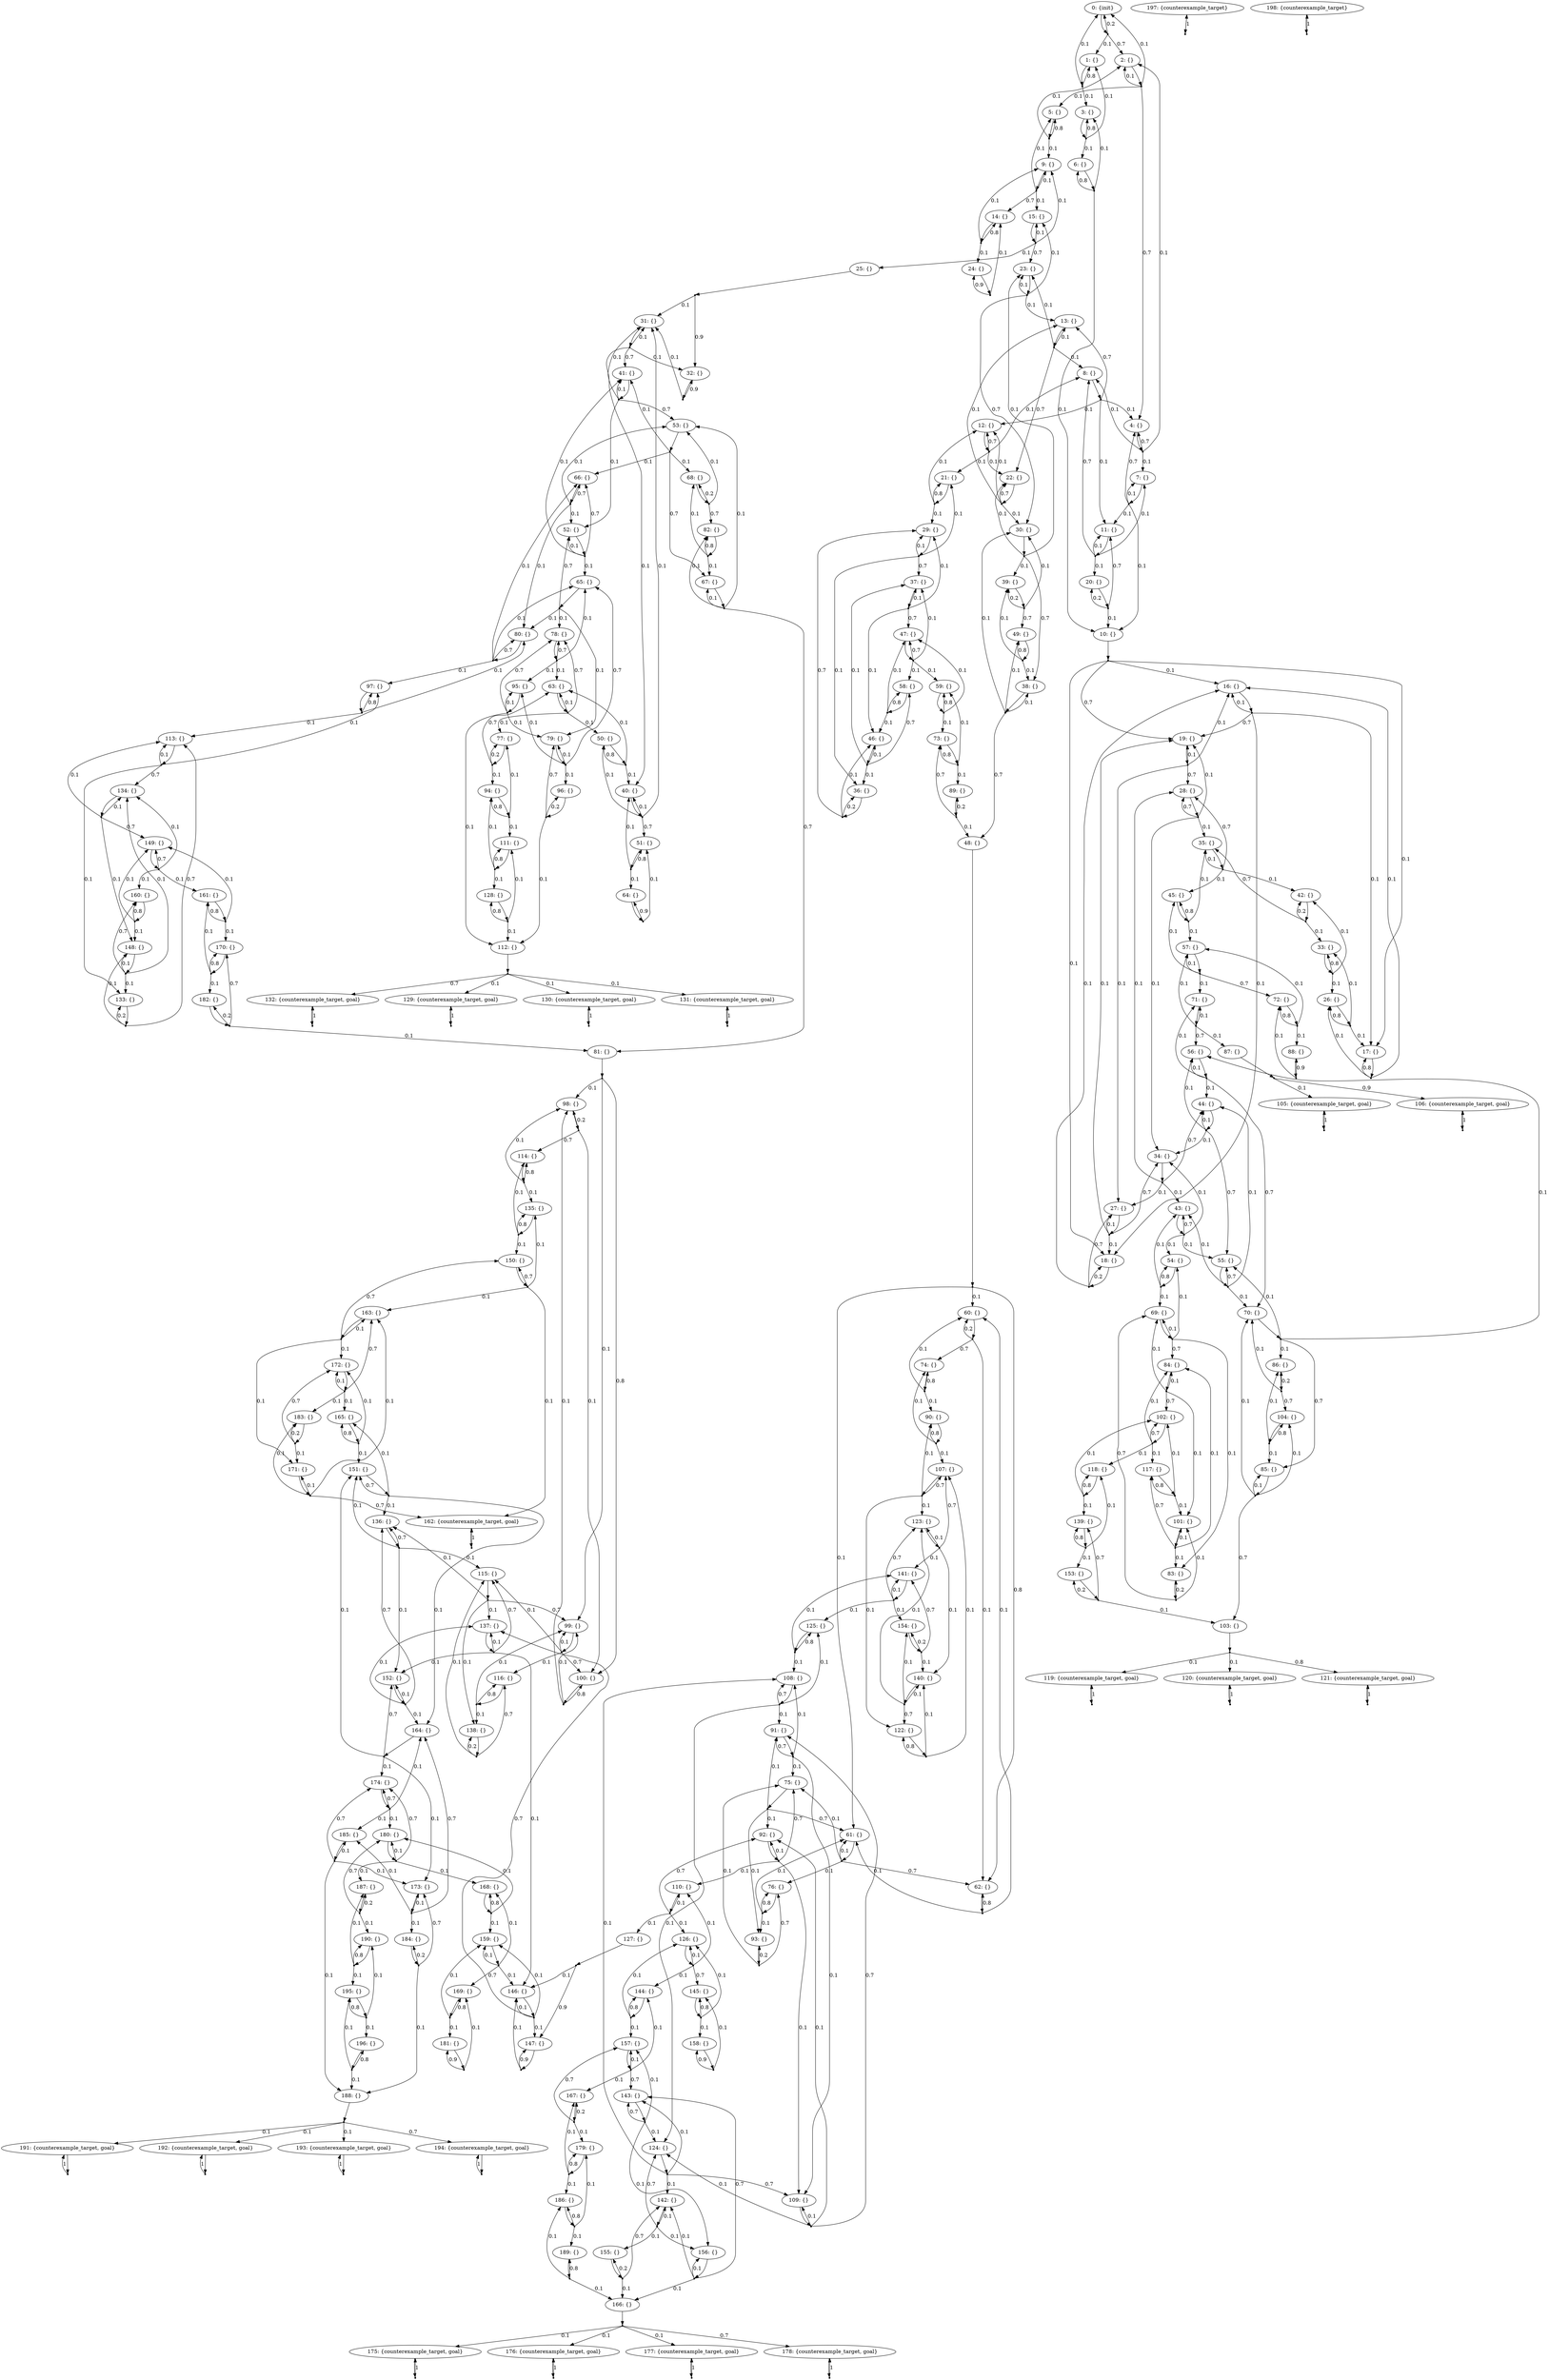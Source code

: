digraph model {
	0 [ label = "0: {init}" ];
	1 [ label = "1: {}" ];
	2 [ label = "2: {}" ];
	3 [ label = "3: {}" ];
	4 [ label = "4: {}" ];
	5 [ label = "5: {}" ];
	6 [ label = "6: {}" ];
	7 [ label = "7: {}" ];
	8 [ label = "8: {}" ];
	9 [ label = "9: {}" ];
	10 [ label = "10: {}" ];
	11 [ label = "11: {}" ];
	12 [ label = "12: {}" ];
	13 [ label = "13: {}" ];
	14 [ label = "14: {}" ];
	15 [ label = "15: {}" ];
	16 [ label = "16: {}" ];
	17 [ label = "17: {}" ];
	18 [ label = "18: {}" ];
	19 [ label = "19: {}" ];
	20 [ label = "20: {}" ];
	21 [ label = "21: {}" ];
	22 [ label = "22: {}" ];
	23 [ label = "23: {}" ];
	24 [ label = "24: {}" ];
	25 [ label = "25: {}" ];
	26 [ label = "26: {}" ];
	27 [ label = "27: {}" ];
	28 [ label = "28: {}" ];
	29 [ label = "29: {}" ];
	30 [ label = "30: {}" ];
	31 [ label = "31: {}" ];
	32 [ label = "32: {}" ];
	33 [ label = "33: {}" ];
	34 [ label = "34: {}" ];
	35 [ label = "35: {}" ];
	36 [ label = "36: {}" ];
	37 [ label = "37: {}" ];
	38 [ label = "38: {}" ];
	39 [ label = "39: {}" ];
	40 [ label = "40: {}" ];
	41 [ label = "41: {}" ];
	42 [ label = "42: {}" ];
	43 [ label = "43: {}" ];
	44 [ label = "44: {}" ];
	45 [ label = "45: {}" ];
	46 [ label = "46: {}" ];
	47 [ label = "47: {}" ];
	48 [ label = "48: {}" ];
	49 [ label = "49: {}" ];
	50 [ label = "50: {}" ];
	51 [ label = "51: {}" ];
	52 [ label = "52: {}" ];
	53 [ label = "53: {}" ];
	54 [ label = "54: {}" ];
	55 [ label = "55: {}" ];
	56 [ label = "56: {}" ];
	57 [ label = "57: {}" ];
	58 [ label = "58: {}" ];
	59 [ label = "59: {}" ];
	60 [ label = "60: {}" ];
	61 [ label = "61: {}" ];
	62 [ label = "62: {}" ];
	63 [ label = "63: {}" ];
	64 [ label = "64: {}" ];
	65 [ label = "65: {}" ];
	66 [ label = "66: {}" ];
	67 [ label = "67: {}" ];
	68 [ label = "68: {}" ];
	69 [ label = "69: {}" ];
	70 [ label = "70: {}" ];
	71 [ label = "71: {}" ];
	72 [ label = "72: {}" ];
	73 [ label = "73: {}" ];
	74 [ label = "74: {}" ];
	75 [ label = "75: {}" ];
	76 [ label = "76: {}" ];
	77 [ label = "77: {}" ];
	78 [ label = "78: {}" ];
	79 [ label = "79: {}" ];
	80 [ label = "80: {}" ];
	81 [ label = "81: {}" ];
	82 [ label = "82: {}" ];
	83 [ label = "83: {}" ];
	84 [ label = "84: {}" ];
	85 [ label = "85: {}" ];
	86 [ label = "86: {}" ];
	87 [ label = "87: {}" ];
	88 [ label = "88: {}" ];
	89 [ label = "89: {}" ];
	90 [ label = "90: {}" ];
	91 [ label = "91: {}" ];
	92 [ label = "92: {}" ];
	93 [ label = "93: {}" ];
	94 [ label = "94: {}" ];
	95 [ label = "95: {}" ];
	96 [ label = "96: {}" ];
	97 [ label = "97: {}" ];
	98 [ label = "98: {}" ];
	99 [ label = "99: {}" ];
	100 [ label = "100: {}" ];
	101 [ label = "101: {}" ];
	102 [ label = "102: {}" ];
	103 [ label = "103: {}" ];
	104 [ label = "104: {}" ];
	105 [ label = "105: {counterexample_target, goal}" ];
	106 [ label = "106: {counterexample_target, goal}" ];
	107 [ label = "107: {}" ];
	108 [ label = "108: {}" ];
	109 [ label = "109: {}" ];
	110 [ label = "110: {}" ];
	111 [ label = "111: {}" ];
	112 [ label = "112: {}" ];
	113 [ label = "113: {}" ];
	114 [ label = "114: {}" ];
	115 [ label = "115: {}" ];
	116 [ label = "116: {}" ];
	117 [ label = "117: {}" ];
	118 [ label = "118: {}" ];
	119 [ label = "119: {counterexample_target, goal}" ];
	120 [ label = "120: {counterexample_target, goal}" ];
	121 [ label = "121: {counterexample_target, goal}" ];
	122 [ label = "122: {}" ];
	123 [ label = "123: {}" ];
	124 [ label = "124: {}" ];
	125 [ label = "125: {}" ];
	126 [ label = "126: {}" ];
	127 [ label = "127: {}" ];
	128 [ label = "128: {}" ];
	129 [ label = "129: {counterexample_target, goal}" ];
	130 [ label = "130: {counterexample_target, goal}" ];
	131 [ label = "131: {counterexample_target, goal}" ];
	132 [ label = "132: {counterexample_target, goal}" ];
	133 [ label = "133: {}" ];
	134 [ label = "134: {}" ];
	135 [ label = "135: {}" ];
	136 [ label = "136: {}" ];
	137 [ label = "137: {}" ];
	138 [ label = "138: {}" ];
	139 [ label = "139: {}" ];
	140 [ label = "140: {}" ];
	141 [ label = "141: {}" ];
	142 [ label = "142: {}" ];
	143 [ label = "143: {}" ];
	144 [ label = "144: {}" ];
	145 [ label = "145: {}" ];
	146 [ label = "146: {}" ];
	147 [ label = "147: {}" ];
	148 [ label = "148: {}" ];
	149 [ label = "149: {}" ];
	150 [ label = "150: {}" ];
	151 [ label = "151: {}" ];
	152 [ label = "152: {}" ];
	153 [ label = "153: {}" ];
	154 [ label = "154: {}" ];
	155 [ label = "155: {}" ];
	156 [ label = "156: {}" ];
	157 [ label = "157: {}" ];
	158 [ label = "158: {}" ];
	159 [ label = "159: {}" ];
	160 [ label = "160: {}" ];
	161 [ label = "161: {}" ];
	162 [ label = "162: {counterexample_target, goal}" ];
	163 [ label = "163: {}" ];
	164 [ label = "164: {}" ];
	165 [ label = "165: {}" ];
	166 [ label = "166: {}" ];
	167 [ label = "167: {}" ];
	168 [ label = "168: {}" ];
	169 [ label = "169: {}" ];
	170 [ label = "170: {}" ];
	171 [ label = "171: {}" ];
	172 [ label = "172: {}" ];
	173 [ label = "173: {}" ];
	174 [ label = "174: {}" ];
	175 [ label = "175: {counterexample_target, goal}" ];
	176 [ label = "176: {counterexample_target, goal}" ];
	177 [ label = "177: {counterexample_target, goal}" ];
	178 [ label = "178: {counterexample_target, goal}" ];
	179 [ label = "179: {}" ];
	180 [ label = "180: {}" ];
	181 [ label = "181: {}" ];
	182 [ label = "182: {}" ];
	183 [ label = "183: {}" ];
	184 [ label = "184: {}" ];
	185 [ label = "185: {}" ];
	186 [ label = "186: {}" ];
	187 [ label = "187: {}" ];
	188 [ label = "188: {}" ];
	189 [ label = "189: {}" ];
	190 [ label = "190: {}" ];
	191 [ label = "191: {counterexample_target, goal}" ];
	192 [ label = "192: {counterexample_target, goal}" ];
	193 [ label = "193: {counterexample_target, goal}" ];
	194 [ label = "194: {counterexample_target, goal}" ];
	195 [ label = "195: {}" ];
	196 [ label = "196: {}" ];
	197 [ label = "197: {counterexample_target}" ];
	198 [ label = "198: {counterexample_target}" ];
	"0c0" [shape = "point"];
	0 -> "0c0";
	"0c0" -> 0 [ label= "0.2" ];
	"0c0" -> 1 [ label= "0.1" ];
	"0c0" -> 2 [ label= "0.7" ];
	"1c0" [shape = "point"];
	1 -> "1c0";
	"1c0" -> 0 [ label= "0.1" ];
	"1c0" -> 1 [ label= "0.8" ];
	"1c0" -> 3 [ label= "0.1" ];
	"2c0" [shape = "point"];
	2 -> "2c0";
	"2c0" -> 0 [ label= "0.1" ];
	"2c0" -> 2 [ label= "0.1" ];
	"2c0" -> 4 [ label= "0.7" ];
	"2c0" -> 5 [ label= "0.1" ];
	"3c0" [shape = "point"];
	3 -> "3c0";
	"3c0" -> 1 [ label= "0.1" ];
	"3c0" -> 3 [ label= "0.8" ];
	"3c0" -> 6 [ label= "0.1" ];
	"4c0" [shape = "point"];
	4 -> "4c0";
	"4c0" -> 2 [ label= "0.1" ];
	"4c0" -> 4 [ label= "0.7" ];
	"4c0" -> 7 [ label= "0.1" ];
	"4c0" -> 8 [ label= "0.1" ];
	"5c0" [shape = "point"];
	5 -> "5c0";
	"5c0" -> 2 [ label= "0.1" ];
	"5c0" -> 5 [ label= "0.8" ];
	"5c0" -> 9 [ label= "0.1" ];
	"6c0" [shape = "point"];
	6 -> "6c0";
	"6c0" -> 3 [ label= "0.1" ];
	"6c0" -> 6 [ label= "0.8" ];
	"6c0" -> 10 [ label= "0.1" ];
	"7c0" [shape = "point"];
	7 -> "7c0";
	"7c0" -> 4 [ label= "0.7" ];
	"7c0" -> 7 [ label= "0.1" ];
	"7c0" -> 10 [ label= "0.1" ];
	"7c0" -> 11 [ label= "0.1" ];
	"8c0" [shape = "point"];
	8 -> "8c0";
	"8c0" -> 4 [ label= "0.1" ];
	"8c0" -> 11 [ label= "0.1" ];
	"8c0" -> 12 [ label= "0.1" ];
	"8c0" -> 13 [ label= "0.7" ];
	"9c0" [shape = "point"];
	9 -> "9c0";
	"9c0" -> 5 [ label= "0.1" ];
	"9c0" -> 9 [ label= "0.1" ];
	"9c0" -> 14 [ label= "0.7" ];
	"9c0" -> 15 [ label= "0.1" ];
	"10c0" [shape = "point"];
	10 -> "10c0";
	"10c0" -> 16 [ label= "0.1" ];
	"10c0" -> 17 [ label= "0.1" ];
	"10c0" -> 18 [ label= "0.1" ];
	"10c0" -> 19 [ label= "0.7" ];
	"11c0" [shape = "point"];
	11 -> "11c0";
	"11c0" -> 7 [ label= "0.1" ];
	"11c0" -> 8 [ label= "0.7" ];
	"11c0" -> 11 [ label= "0.1" ];
	"11c0" -> 20 [ label= "0.1" ];
	"12c0" [shape = "point"];
	12 -> "12c0";
	"12c0" -> 8 [ label= "0.1" ];
	"12c0" -> 12 [ label= "0.7" ];
	"12c0" -> 21 [ label= "0.1" ];
	"12c0" -> 22 [ label= "0.1" ];
	"13c0" [shape = "point"];
	13 -> "13c0";
	"13c0" -> 8 [ label= "0.1" ];
	"13c0" -> 13 [ label= "0.1" ];
	"13c0" -> 22 [ label= "0.7" ];
	"13c0" -> 23 [ label= "0.1" ];
	"14c0" [shape = "point"];
	14 -> "14c0";
	"14c0" -> 9 [ label= "0.1" ];
	"14c0" -> 14 [ label= "0.8" ];
	"14c0" -> 24 [ label= "0.1" ];
	"15c0" [shape = "point"];
	15 -> "15c0";
	"15c0" -> 9 [ label= "0.1" ];
	"15c0" -> 15 [ label= "0.1" ];
	"15c0" -> 23 [ label= "0.7" ];
	"15c0" -> 25 [ label= "0.1" ];
	"16c0" [shape = "point"];
	16 -> "16c0";
	"16c0" -> 16 [ label= "0.1" ];
	"16c0" -> 17 [ label= "0.1" ];
	"16c0" -> 18 [ label= "0.1" ];
	"16c0" -> 19 [ label= "0.7" ];
	"17c0" [shape = "point"];
	17 -> "17c0";
	"17c0" -> 16 [ label= "0.1" ];
	"17c0" -> 17 [ label= "0.8" ];
	"17c0" -> 26 [ label= "0.1" ];
	"18c0" [shape = "point"];
	18 -> "18c0";
	"18c0" -> 16 [ label= "0.1" ];
	"18c0" -> 18 [ label= "0.2" ];
	"18c0" -> 27 [ label= "0.7" ];
	"19c0" [shape = "point"];
	19 -> "19c0";
	"19c0" -> 16 [ label= "0.1" ];
	"19c0" -> 19 [ label= "0.1" ];
	"19c0" -> 27 [ label= "0.1" ];
	"19c0" -> 28 [ label= "0.7" ];
	"20c0" [shape = "point"];
	20 -> "20c0";
	"20c0" -> 10 [ label= "0.1" ];
	"20c0" -> 11 [ label= "0.7" ];
	"20c0" -> 20 [ label= "0.2" ];
	"21c0" [shape = "point"];
	21 -> "21c0";
	"21c0" -> 12 [ label= "0.1" ];
	"21c0" -> 21 [ label= "0.8" ];
	"21c0" -> 29 [ label= "0.1" ];
	"22c0" [shape = "point"];
	22 -> "22c0";
	"22c0" -> 12 [ label= "0.1" ];
	"22c0" -> 13 [ label= "0.1" ];
	"22c0" -> 22 [ label= "0.7" ];
	"22c0" -> 30 [ label= "0.1" ];
	"23c0" [shape = "point"];
	23 -> "23c0";
	"23c0" -> 13 [ label= "0.1" ];
	"23c0" -> 15 [ label= "0.1" ];
	"23c0" -> 23 [ label= "0.1" ];
	"23c0" -> 30 [ label= "0.7" ];
	"24c0" [shape = "point"];
	24 -> "24c0";
	"24c0" -> 14 [ label= "0.1" ];
	"24c0" -> 24 [ label= "0.9" ];
	"25c0" [shape = "point"];
	25 -> "25c0";
	"25c0" -> 31 [ label= "0.1" ];
	"25c0" -> 32 [ label= "0.9" ];
	"26c0" [shape = "point"];
	26 -> "26c0";
	"26c0" -> 17 [ label= "0.1" ];
	"26c0" -> 26 [ label= "0.8" ];
	"26c0" -> 33 [ label= "0.1" ];
	"27c0" [shape = "point"];
	27 -> "27c0";
	"27c0" -> 18 [ label= "0.1" ];
	"27c0" -> 19 [ label= "0.1" ];
	"27c0" -> 27 [ label= "0.1" ];
	"27c0" -> 34 [ label= "0.7" ];
	"28c0" [shape = "point"];
	28 -> "28c0";
	"28c0" -> 19 [ label= "0.1" ];
	"28c0" -> 28 [ label= "0.7" ];
	"28c0" -> 34 [ label= "0.1" ];
	"28c0" -> 35 [ label= "0.1" ];
	"29c0" [shape = "point"];
	29 -> "29c0";
	"29c0" -> 21 [ label= "0.1" ];
	"29c0" -> 29 [ label= "0.1" ];
	"29c0" -> 36 [ label= "0.1" ];
	"29c0" -> 37 [ label= "0.7" ];
	"30c0" [shape = "point"];
	30 -> "30c0";
	"30c0" -> 22 [ label= "0.1" ];
	"30c0" -> 23 [ label= "0.1" ];
	"30c0" -> 38 [ label= "0.7" ];
	"30c0" -> 39 [ label= "0.1" ];
	"31c0" [shape = "point"];
	31 -> "31c0";
	"31c0" -> 31 [ label= "0.1" ];
	"31c0" -> 32 [ label= "0.1" ];
	"31c0" -> 40 [ label= "0.1" ];
	"31c0" -> 41 [ label= "0.7" ];
	"32c0" [shape = "point"];
	32 -> "32c0";
	"32c0" -> 31 [ label= "0.1" ];
	"32c0" -> 32 [ label= "0.9" ];
	"33c0" [shape = "point"];
	33 -> "33c0";
	"33c0" -> 26 [ label= "0.1" ];
	"33c0" -> 33 [ label= "0.8" ];
	"33c0" -> 42 [ label= "0.1" ];
	"34c0" [shape = "point"];
	34 -> "34c0";
	"34c0" -> 27 [ label= "0.1" ];
	"34c0" -> 28 [ label= "0.1" ];
	"34c0" -> 43 [ label= "0.1" ];
	"34c0" -> 44 [ label= "0.7" ];
	"35c0" [shape = "point"];
	35 -> "35c0";
	"35c0" -> 28 [ label= "0.7" ];
	"35c0" -> 35 [ label= "0.1" ];
	"35c0" -> 42 [ label= "0.1" ];
	"35c0" -> 45 [ label= "0.1" ];
	"36c0" [shape = "point"];
	36 -> "36c0";
	"36c0" -> 29 [ label= "0.7" ];
	"36c0" -> 36 [ label= "0.2" ];
	"36c0" -> 46 [ label= "0.1" ];
	"37c0" [shape = "point"];
	37 -> "37c0";
	"37c0" -> 29 [ label= "0.1" ];
	"37c0" -> 37 [ label= "0.1" ];
	"37c0" -> 46 [ label= "0.1" ];
	"37c0" -> 47 [ label= "0.7" ];
	"38c0" [shape = "point"];
	38 -> "38c0";
	"38c0" -> 30 [ label= "0.1" ];
	"38c0" -> 38 [ label= "0.1" ];
	"38c0" -> 48 [ label= "0.7" ];
	"38c0" -> 49 [ label= "0.1" ];
	"39c0" [shape = "point"];
	39 -> "39c0";
	"39c0" -> 30 [ label= "0.1" ];
	"39c0" -> 39 [ label= "0.2" ];
	"39c0" -> 49 [ label= "0.7" ];
	"40c0" [shape = "point"];
	40 -> "40c0";
	"40c0" -> 31 [ label= "0.1" ];
	"40c0" -> 40 [ label= "0.1" ];
	"40c0" -> 50 [ label= "0.1" ];
	"40c0" -> 51 [ label= "0.7" ];
	"41c0" [shape = "point"];
	41 -> "41c0";
	"41c0" -> 31 [ label= "0.1" ];
	"41c0" -> 41 [ label= "0.1" ];
	"41c0" -> 52 [ label= "0.1" ];
	"41c0" -> 53 [ label= "0.7" ];
	"42c0" [shape = "point"];
	42 -> "42c0";
	"42c0" -> 33 [ label= "0.1" ];
	"42c0" -> 35 [ label= "0.7" ];
	"42c0" -> 42 [ label= "0.2" ];
	"43c0" [shape = "point"];
	43 -> "43c0";
	"43c0" -> 34 [ label= "0.1" ];
	"43c0" -> 43 [ label= "0.7" ];
	"43c0" -> 54 [ label= "0.1" ];
	"43c0" -> 55 [ label= "0.1" ];
	"44c0" [shape = "point"];
	44 -> "44c0";
	"44c0" -> 34 [ label= "0.1" ];
	"44c0" -> 44 [ label= "0.1" ];
	"44c0" -> 55 [ label= "0.7" ];
	"44c0" -> 56 [ label= "0.1" ];
	"45c0" [shape = "point"];
	45 -> "45c0";
	"45c0" -> 35 [ label= "0.1" ];
	"45c0" -> 45 [ label= "0.8" ];
	"45c0" -> 57 [ label= "0.1" ];
	"46c0" [shape = "point"];
	46 -> "46c0";
	"46c0" -> 36 [ label= "0.1" ];
	"46c0" -> 37 [ label= "0.1" ];
	"46c0" -> 46 [ label= "0.1" ];
	"46c0" -> 58 [ label= "0.7" ];
	"47c0" [shape = "point"];
	47 -> "47c0";
	"47c0" -> 37 [ label= "0.1" ];
	"47c0" -> 47 [ label= "0.7" ];
	"47c0" -> 58 [ label= "0.1" ];
	"47c0" -> 59 [ label= "0.1" ];
	"48c0" [shape = "point"];
	48 -> "48c0";
	"48c0" -> 60 [ label= "0.1" ];
	"48c0" -> 61 [ label= "0.1" ];
	"48c0" -> 62 [ label= "0.8" ];
	"49c0" [shape = "point"];
	49 -> "49c0";
	"49c0" -> 38 [ label= "0.1" ];
	"49c0" -> 39 [ label= "0.1" ];
	"49c0" -> 49 [ label= "0.8" ];
	"50c0" [shape = "point"];
	50 -> "50c0";
	"50c0" -> 40 [ label= "0.1" ];
	"50c0" -> 50 [ label= "0.8" ];
	"50c0" -> 63 [ label= "0.1" ];
	"51c0" [shape = "point"];
	51 -> "51c0";
	"51c0" -> 40 [ label= "0.1" ];
	"51c0" -> 51 [ label= "0.8" ];
	"51c0" -> 64 [ label= "0.1" ];
	"52c0" [shape = "point"];
	52 -> "52c0";
	"52c0" -> 41 [ label= "0.1" ];
	"52c0" -> 52 [ label= "0.1" ];
	"52c0" -> 65 [ label= "0.1" ];
	"52c0" -> 66 [ label= "0.7" ];
	"53c0" [shape = "point"];
	53 -> "53c0";
	"53c0" -> 41 [ label= "0.1" ];
	"53c0" -> 66 [ label= "0.1" ];
	"53c0" -> 67 [ label= "0.7" ];
	"53c0" -> 68 [ label= "0.1" ];
	"54c0" [shape = "point"];
	54 -> "54c0";
	"54c0" -> 43 [ label= "0.1" ];
	"54c0" -> 54 [ label= "0.8" ];
	"54c0" -> 69 [ label= "0.1" ];
	"55c0" [shape = "point"];
	55 -> "55c0";
	"55c0" -> 43 [ label= "0.1" ];
	"55c0" -> 44 [ label= "0.1" ];
	"55c0" -> 55 [ label= "0.7" ];
	"55c0" -> 70 [ label= "0.1" ];
	"56c0" [shape = "point"];
	56 -> "56c0";
	"56c0" -> 44 [ label= "0.1" ];
	"56c0" -> 56 [ label= "0.1" ];
	"56c0" -> 70 [ label= "0.7" ];
	"56c0" -> 71 [ label= "0.1" ];
	"57c0" [shape = "point"];
	57 -> "57c0";
	"57c0" -> 45 [ label= "0.1" ];
	"57c0" -> 57 [ label= "0.1" ];
	"57c0" -> 71 [ label= "0.1" ];
	"57c0" -> 72 [ label= "0.7" ];
	"58c0" [shape = "point"];
	58 -> "58c0";
	"58c0" -> 46 [ label= "0.1" ];
	"58c0" -> 47 [ label= "0.1" ];
	"58c0" -> 58 [ label= "0.8" ];
	"59c0" [shape = "point"];
	59 -> "59c0";
	"59c0" -> 47 [ label= "0.1" ];
	"59c0" -> 59 [ label= "0.8" ];
	"59c0" -> 73 [ label= "0.1" ];
	"60c0" [shape = "point"];
	60 -> "60c0";
	"60c0" -> 60 [ label= "0.2" ];
	"60c0" -> 62 [ label= "0.1" ];
	"60c0" -> 74 [ label= "0.7" ];
	"61c0" [shape = "point"];
	61 -> "61c0";
	"61c0" -> 61 [ label= "0.1" ];
	"61c0" -> 62 [ label= "0.7" ];
	"61c0" -> 75 [ label= "0.1" ];
	"61c0" -> 76 [ label= "0.1" ];
	"62c0" [shape = "point"];
	62 -> "62c0";
	"62c0" -> 60 [ label= "0.1" ];
	"62c0" -> 61 [ label= "0.1" ];
	"62c0" -> 62 [ label= "0.8" ];
	"63c0" [shape = "point"];
	63 -> "63c0";
	"63c0" -> 50 [ label= "0.1" ];
	"63c0" -> 63 [ label= "0.1" ];
	"63c0" -> 77 [ label= "0.1" ];
	"63c0" -> 78 [ label= "0.7" ];
	"64c0" [shape = "point"];
	64 -> "64c0";
	"64c0" -> 51 [ label= "0.1" ];
	"64c0" -> 64 [ label= "0.9" ];
	"65c0" [shape = "point"];
	65 -> "65c0";
	"65c0" -> 52 [ label= "0.7" ];
	"65c0" -> 78 [ label= "0.1" ];
	"65c0" -> 79 [ label= "0.1" ];
	"65c0" -> 80 [ label= "0.1" ];
	"66c0" [shape = "point"];
	66 -> "66c0";
	"66c0" -> 52 [ label= "0.1" ];
	"66c0" -> 53 [ label= "0.1" ];
	"66c0" -> 66 [ label= "0.7" ];
	"66c0" -> 80 [ label= "0.1" ];
	"67c0" [shape = "point"];
	67 -> "67c0";
	"67c0" -> 53 [ label= "0.1" ];
	"67c0" -> 67 [ label= "0.1" ];
	"67c0" -> 81 [ label= "0.7" ];
	"67c0" -> 82 [ label= "0.1" ];
	"68c0" [shape = "point"];
	68 -> "68c0";
	"68c0" -> 53 [ label= "0.1" ];
	"68c0" -> 68 [ label= "0.2" ];
	"68c0" -> 82 [ label= "0.7" ];
	"69c0" [shape = "point"];
	69 -> "69c0";
	"69c0" -> 54 [ label= "0.1" ];
	"69c0" -> 69 [ label= "0.1" ];
	"69c0" -> 83 [ label= "0.1" ];
	"69c0" -> 84 [ label= "0.7" ];
	"70c0" [shape = "point"];
	70 -> "70c0";
	"70c0" -> 55 [ label= "0.1" ];
	"70c0" -> 56 [ label= "0.1" ];
	"70c0" -> 85 [ label= "0.7" ];
	"70c0" -> 86 [ label= "0.1" ];
	"71c0" [shape = "point"];
	71 -> "71c0";
	"71c0" -> 56 [ label= "0.7" ];
	"71c0" -> 57 [ label= "0.1" ];
	"71c0" -> 71 [ label= "0.1" ];
	"71c0" -> 87 [ label= "0.1" ];
	"72c0" [shape = "point"];
	72 -> "72c0";
	"72c0" -> 57 [ label= "0.1" ];
	"72c0" -> 72 [ label= "0.8" ];
	"72c0" -> 88 [ label= "0.1" ];
	"73c0" [shape = "point"];
	73 -> "73c0";
	"73c0" -> 59 [ label= "0.1" ];
	"73c0" -> 73 [ label= "0.8" ];
	"73c0" -> 89 [ label= "0.1" ];
	"74c0" [shape = "point"];
	74 -> "74c0";
	"74c0" -> 60 [ label= "0.1" ];
	"74c0" -> 74 [ label= "0.8" ];
	"74c0" -> 90 [ label= "0.1" ];
	"75c0" [shape = "point"];
	75 -> "75c0";
	"75c0" -> 61 [ label= "0.7" ];
	"75c0" -> 91 [ label= "0.1" ];
	"75c0" -> 92 [ label= "0.1" ];
	"75c0" -> 93 [ label= "0.1" ];
	"76c0" [shape = "point"];
	76 -> "76c0";
	"76c0" -> 61 [ label= "0.1" ];
	"76c0" -> 76 [ label= "0.8" ];
	"76c0" -> 93 [ label= "0.1" ];
	"77c0" [shape = "point"];
	77 -> "77c0";
	"77c0" -> 63 [ label= "0.7" ];
	"77c0" -> 77 [ label= "0.2" ];
	"77c0" -> 94 [ label= "0.1" ];
	"78c0" [shape = "point"];
	78 -> "78c0";
	"78c0" -> 63 [ label= "0.1" ];
	"78c0" -> 65 [ label= "0.1" ];
	"78c0" -> 78 [ label= "0.7" ];
	"78c0" -> 95 [ label= "0.1" ];
	"79c0" [shape = "point"];
	79 -> "79c0";
	"79c0" -> 65 [ label= "0.7" ];
	"79c0" -> 79 [ label= "0.1" ];
	"79c0" -> 95 [ label= "0.1" ];
	"79c0" -> 96 [ label= "0.1" ];
	"80c0" [shape = "point"];
	80 -> "80c0";
	"80c0" -> 65 [ label= "0.1" ];
	"80c0" -> 66 [ label= "0.1" ];
	"80c0" -> 80 [ label= "0.7" ];
	"80c0" -> 97 [ label= "0.1" ];
	"81c0" [shape = "point"];
	81 -> "81c0";
	"81c0" -> 98 [ label= "0.1" ];
	"81c0" -> 99 [ label= "0.1" ];
	"81c0" -> 100 [ label= "0.8" ];
	"82c0" [shape = "point"];
	82 -> "82c0";
	"82c0" -> 67 [ label= "0.1" ];
	"82c0" -> 68 [ label= "0.1" ];
	"82c0" -> 82 [ label= "0.8" ];
	"83c0" [shape = "point"];
	83 -> "83c0";
	"83c0" -> 69 [ label= "0.7" ];
	"83c0" -> 83 [ label= "0.2" ];
	"83c0" -> 101 [ label= "0.1" ];
	"84c0" [shape = "point"];
	84 -> "84c0";
	"84c0" -> 69 [ label= "0.1" ];
	"84c0" -> 84 [ label= "0.1" ];
	"84c0" -> 101 [ label= "0.1" ];
	"84c0" -> 102 [ label= "0.7" ];
	"85c0" [shape = "point"];
	85 -> "85c0";
	"85c0" -> 70 [ label= "0.1" ];
	"85c0" -> 85 [ label= "0.1" ];
	"85c0" -> 103 [ label= "0.7" ];
	"85c0" -> 104 [ label= "0.1" ];
	"86c0" [shape = "point"];
	86 -> "86c0";
	"86c0" -> 70 [ label= "0.1" ];
	"86c0" -> 86 [ label= "0.2" ];
	"86c0" -> 104 [ label= "0.7" ];
	"87c0" [shape = "point"];
	87 -> "87c0";
	"87c0" -> 105 [ label= "0.1" ];
	"87c0" -> 106 [ label= "0.9" ];
	"88c0" [shape = "point"];
	88 -> "88c0";
	"88c0" -> 72 [ label= "0.1" ];
	"88c0" -> 88 [ label= "0.9" ];
	"89c0" [shape = "point"];
	89 -> "89c0";
	"89c0" -> 48 [ label= "0.1" ];
	"89c0" -> 73 [ label= "0.7" ];
	"89c0" -> 89 [ label= "0.2" ];
	"90c0" [shape = "point"];
	90 -> "90c0";
	"90c0" -> 74 [ label= "0.1" ];
	"90c0" -> 90 [ label= "0.8" ];
	"90c0" -> 107 [ label= "0.1" ];
	"91c0" [shape = "point"];
	91 -> "91c0";
	"91c0" -> 75 [ label= "0.1" ];
	"91c0" -> 91 [ label= "0.7" ];
	"91c0" -> 108 [ label= "0.1" ];
	"91c0" -> 109 [ label= "0.1" ];
	"92c0" [shape = "point"];
	92 -> "92c0";
	"92c0" -> 75 [ label= "0.7" ];
	"92c0" -> 92 [ label= "0.1" ];
	"92c0" -> 109 [ label= "0.1" ];
	"92c0" -> 110 [ label= "0.1" ];
	"93c0" [shape = "point"];
	93 -> "93c0";
	"93c0" -> 75 [ label= "0.1" ];
	"93c0" -> 76 [ label= "0.7" ];
	"93c0" -> 93 [ label= "0.2" ];
	"94c0" [shape = "point"];
	94 -> "94c0";
	"94c0" -> 77 [ label= "0.1" ];
	"94c0" -> 94 [ label= "0.8" ];
	"94c0" -> 111 [ label= "0.1" ];
	"95c0" [shape = "point"];
	95 -> "95c0";
	"95c0" -> 78 [ label= "0.7" ];
	"95c0" -> 79 [ label= "0.1" ];
	"95c0" -> 95 [ label= "0.1" ];
	"95c0" -> 112 [ label= "0.1" ];
	"96c0" [shape = "point"];
	96 -> "96c0";
	"96c0" -> 79 [ label= "0.7" ];
	"96c0" -> 96 [ label= "0.2" ];
	"96c0" -> 112 [ label= "0.1" ];
	"97c0" [shape = "point"];
	97 -> "97c0";
	"97c0" -> 80 [ label= "0.1" ];
	"97c0" -> 97 [ label= "0.8" ];
	"97c0" -> 113 [ label= "0.1" ];
	"98c0" [shape = "point"];
	98 -> "98c0";
	"98c0" -> 98 [ label= "0.2" ];
	"98c0" -> 100 [ label= "0.1" ];
	"98c0" -> 114 [ label= "0.7" ];
	"99c0" [shape = "point"];
	99 -> "99c0";
	"99c0" -> 99 [ label= "0.1" ];
	"99c0" -> 100 [ label= "0.7" ];
	"99c0" -> 115 [ label= "0.1" ];
	"99c0" -> 116 [ label= "0.1" ];
	"100c0" [shape = "point"];
	100 -> "100c0";
	"100c0" -> 98 [ label= "0.1" ];
	"100c0" -> 99 [ label= "0.1" ];
	"100c0" -> 100 [ label= "0.8" ];
	"101c0" [shape = "point"];
	101 -> "101c0";
	"101c0" -> 83 [ label= "0.1" ];
	"101c0" -> 84 [ label= "0.1" ];
	"101c0" -> 101 [ label= "0.1" ];
	"101c0" -> 117 [ label= "0.7" ];
	"102c0" [shape = "point"];
	102 -> "102c0";
	"102c0" -> 84 [ label= "0.1" ];
	"102c0" -> 102 [ label= "0.7" ];
	"102c0" -> 117 [ label= "0.1" ];
	"102c0" -> 118 [ label= "0.1" ];
	"103c0" [shape = "point"];
	103 -> "103c0";
	"103c0" -> 119 [ label= "0.1" ];
	"103c0" -> 120 [ label= "0.1" ];
	"103c0" -> 121 [ label= "0.8" ];
	"104c0" [shape = "point"];
	104 -> "104c0";
	"104c0" -> 85 [ label= "0.1" ];
	"104c0" -> 86 [ label= "0.1" ];
	"104c0" -> 104 [ label= "0.8" ];
	"105c0" [shape = "point"];
	105 -> "105c0";
	"105c0" -> 105 [ label= "1" ];
	"106c0" [shape = "point"];
	106 -> "106c0";
	"106c0" -> 106 [ label= "1" ];
	"107c0" [shape = "point"];
	107 -> "107c0";
	"107c0" -> 90 [ label= "0.1" ];
	"107c0" -> 107 [ label= "0.7" ];
	"107c0" -> 122 [ label= "0.1" ];
	"107c0" -> 123 [ label= "0.1" ];
	"108c0" [shape = "point"];
	108 -> "108c0";
	"108c0" -> 91 [ label= "0.1" ];
	"108c0" -> 108 [ label= "0.7" ];
	"108c0" -> 124 [ label= "0.1" ];
	"108c0" -> 125 [ label= "0.1" ];
	"109c0" [shape = "point"];
	109 -> "109c0";
	"109c0" -> 91 [ label= "0.7" ];
	"109c0" -> 92 [ label= "0.1" ];
	"109c0" -> 109 [ label= "0.1" ];
	"109c0" -> 124 [ label= "0.1" ];
	"110c0" [shape = "point"];
	110 -> "110c0";
	"110c0" -> 92 [ label= "0.7" ];
	"110c0" -> 110 [ label= "0.1" ];
	"110c0" -> 126 [ label= "0.1" ];
	"110c0" -> 127 [ label= "0.1" ];
	"111c0" [shape = "point"];
	111 -> "111c0";
	"111c0" -> 94 [ label= "0.1" ];
	"111c0" -> 111 [ label= "0.8" ];
	"111c0" -> 128 [ label= "0.1" ];
	"112c0" [shape = "point"];
	112 -> "112c0";
	"112c0" -> 129 [ label= "0.1" ];
	"112c0" -> 130 [ label= "0.1" ];
	"112c0" -> 131 [ label= "0.1" ];
	"112c0" -> 132 [ label= "0.7" ];
	"113c0" [shape = "point"];
	113 -> "113c0";
	"113c0" -> 97 [ label= "0.1" ];
	"113c0" -> 113 [ label= "0.1" ];
	"113c0" -> 133 [ label= "0.1" ];
	"113c0" -> 134 [ label= "0.7" ];
	"114c0" [shape = "point"];
	114 -> "114c0";
	"114c0" -> 98 [ label= "0.1" ];
	"114c0" -> 114 [ label= "0.8" ];
	"114c0" -> 135 [ label= "0.1" ];
	"115c0" [shape = "point"];
	115 -> "115c0";
	"115c0" -> 99 [ label= "0.7" ];
	"115c0" -> 136 [ label= "0.1" ];
	"115c0" -> 137 [ label= "0.1" ];
	"115c0" -> 138 [ label= "0.1" ];
	"116c0" [shape = "point"];
	116 -> "116c0";
	"116c0" -> 99 [ label= "0.1" ];
	"116c0" -> 116 [ label= "0.8" ];
	"116c0" -> 138 [ label= "0.1" ];
	"117c0" [shape = "point"];
	117 -> "117c0";
	"117c0" -> 101 [ label= "0.1" ];
	"117c0" -> 102 [ label= "0.1" ];
	"117c0" -> 117 [ label= "0.8" ];
	"118c0" [shape = "point"];
	118 -> "118c0";
	"118c0" -> 102 [ label= "0.1" ];
	"118c0" -> 118 [ label= "0.8" ];
	"118c0" -> 139 [ label= "0.1" ];
	"119c0" [shape = "point"];
	119 -> "119c0";
	"119c0" -> 119 [ label= "1" ];
	"120c0" [shape = "point"];
	120 -> "120c0";
	"120c0" -> 120 [ label= "1" ];
	"121c0" [shape = "point"];
	121 -> "121c0";
	"121c0" -> 121 [ label= "1" ];
	"122c0" [shape = "point"];
	122 -> "122c0";
	"122c0" -> 107 [ label= "0.1" ];
	"122c0" -> 122 [ label= "0.8" ];
	"122c0" -> 140 [ label= "0.1" ];
	"123c0" [shape = "point"];
	123 -> "123c0";
	"123c0" -> 107 [ label= "0.7" ];
	"123c0" -> 123 [ label= "0.1" ];
	"123c0" -> 140 [ label= "0.1" ];
	"123c0" -> 141 [ label= "0.1" ];
	"124c0" [shape = "point"];
	124 -> "124c0";
	"124c0" -> 108 [ label= "0.1" ];
	"124c0" -> 109 [ label= "0.7" ];
	"124c0" -> 142 [ label= "0.1" ];
	"124c0" -> 143 [ label= "0.1" ];
	"125c0" [shape = "point"];
	125 -> "125c0";
	"125c0" -> 108 [ label= "0.1" ];
	"125c0" -> 125 [ label= "0.8" ];
	"125c0" -> 141 [ label= "0.1" ];
	"126c0" [shape = "point"];
	126 -> "126c0";
	"126c0" -> 110 [ label= "0.1" ];
	"126c0" -> 126 [ label= "0.1" ];
	"126c0" -> 144 [ label= "0.1" ];
	"126c0" -> 145 [ label= "0.7" ];
	"127c0" [shape = "point"];
	127 -> "127c0";
	"127c0" -> 146 [ label= "0.1" ];
	"127c0" -> 147 [ label= "0.9" ];
	"128c0" [shape = "point"];
	128 -> "128c0";
	"128c0" -> 111 [ label= "0.1" ];
	"128c0" -> 112 [ label= "0.1" ];
	"128c0" -> 128 [ label= "0.8" ];
	"129c0" [shape = "point"];
	129 -> "129c0";
	"129c0" -> 129 [ label= "1" ];
	"130c0" [shape = "point"];
	130 -> "130c0";
	"130c0" -> 130 [ label= "1" ];
	"131c0" [shape = "point"];
	131 -> "131c0";
	"131c0" -> 131 [ label= "1" ];
	"132c0" [shape = "point"];
	132 -> "132c0";
	"132c0" -> 132 [ label= "1" ];
	"133c0" [shape = "point"];
	133 -> "133c0";
	"133c0" -> 113 [ label= "0.7" ];
	"133c0" -> 133 [ label= "0.2" ];
	"133c0" -> 148 [ label= "0.1" ];
	"134c0" [shape = "point"];
	134 -> "134c0";
	"134c0" -> 113 [ label= "0.1" ];
	"134c0" -> 134 [ label= "0.1" ];
	"134c0" -> 148 [ label= "0.1" ];
	"134c0" -> 149 [ label= "0.7" ];
	"135c0" [shape = "point"];
	135 -> "135c0";
	"135c0" -> 114 [ label= "0.1" ];
	"135c0" -> 135 [ label= "0.8" ];
	"135c0" -> 150 [ label= "0.1" ];
	"136c0" [shape = "point"];
	136 -> "136c0";
	"136c0" -> 115 [ label= "0.1" ];
	"136c0" -> 136 [ label= "0.7" ];
	"136c0" -> 151 [ label= "0.1" ];
	"136c0" -> 152 [ label= "0.1" ];
	"137c0" [shape = "point"];
	137 -> "137c0";
	"137c0" -> 115 [ label= "0.7" ];
	"137c0" -> 137 [ label= "0.1" ];
	"137c0" -> 146 [ label= "0.1" ];
	"137c0" -> 152 [ label= "0.1" ];
	"138c0" [shape = "point"];
	138 -> "138c0";
	"138c0" -> 115 [ label= "0.1" ];
	"138c0" -> 116 [ label= "0.7" ];
	"138c0" -> 138 [ label= "0.2" ];
	"139c0" [shape = "point"];
	139 -> "139c0";
	"139c0" -> 118 [ label= "0.1" ];
	"139c0" -> 139 [ label= "0.8" ];
	"139c0" -> 153 [ label= "0.1" ];
	"140c0" [shape = "point"];
	140 -> "140c0";
	"140c0" -> 122 [ label= "0.7" ];
	"140c0" -> 123 [ label= "0.1" ];
	"140c0" -> 140 [ label= "0.1" ];
	"140c0" -> 154 [ label= "0.1" ];
	"141c0" [shape = "point"];
	141 -> "141c0";
	"141c0" -> 123 [ label= "0.7" ];
	"141c0" -> 125 [ label= "0.1" ];
	"141c0" -> 141 [ label= "0.1" ];
	"141c0" -> 154 [ label= "0.1" ];
	"142c0" [shape = "point"];
	142 -> "142c0";
	"142c0" -> 124 [ label= "0.7" ];
	"142c0" -> 142 [ label= "0.1" ];
	"142c0" -> 155 [ label= "0.1" ];
	"142c0" -> 156 [ label= "0.1" ];
	"143c0" [shape = "point"];
	143 -> "143c0";
	"143c0" -> 124 [ label= "0.1" ];
	"143c0" -> 143 [ label= "0.7" ];
	"143c0" -> 156 [ label= "0.1" ];
	"143c0" -> 157 [ label= "0.1" ];
	"144c0" [shape = "point"];
	144 -> "144c0";
	"144c0" -> 126 [ label= "0.1" ];
	"144c0" -> 144 [ label= "0.8" ];
	"144c0" -> 157 [ label= "0.1" ];
	"145c0" [shape = "point"];
	145 -> "145c0";
	"145c0" -> 126 [ label= "0.1" ];
	"145c0" -> 145 [ label= "0.8" ];
	"145c0" -> 158 [ label= "0.1" ];
	"146c0" [shape = "point"];
	146 -> "146c0";
	"146c0" -> 137 [ label= "0.7" ];
	"146c0" -> 146 [ label= "0.1" ];
	"146c0" -> 147 [ label= "0.1" ];
	"146c0" -> 159 [ label= "0.1" ];
	"147c0" [shape = "point"];
	147 -> "147c0";
	"147c0" -> 146 [ label= "0.1" ];
	"147c0" -> 147 [ label= "0.9" ];
	"148c0" [shape = "point"];
	148 -> "148c0";
	"148c0" -> 133 [ label= "0.1" ];
	"148c0" -> 134 [ label= "0.1" ];
	"148c0" -> 148 [ label= "0.1" ];
	"148c0" -> 160 [ label= "0.7" ];
	"149c0" [shape = "point"];
	149 -> "149c0";
	"149c0" -> 134 [ label= "0.1" ];
	"149c0" -> 149 [ label= "0.7" ];
	"149c0" -> 160 [ label= "0.1" ];
	"149c0" -> 161 [ label= "0.1" ];
	"150c0" [shape = "point"];
	150 -> "150c0";
	"150c0" -> 135 [ label= "0.1" ];
	"150c0" -> 150 [ label= "0.7" ];
	"150c0" -> 162 [ label= "0.1" ];
	"150c0" -> 163 [ label= "0.1" ];
	"151c0" [shape = "point"];
	151 -> "151c0";
	"151c0" -> 136 [ label= "0.1" ];
	"151c0" -> 151 [ label= "0.7" ];
	"151c0" -> 164 [ label= "0.1" ];
	"151c0" -> 165 [ label= "0.1" ];
	"152c0" [shape = "point"];
	152 -> "152c0";
	"152c0" -> 136 [ label= "0.7" ];
	"152c0" -> 137 [ label= "0.1" ];
	"152c0" -> 152 [ label= "0.1" ];
	"152c0" -> 164 [ label= "0.1" ];
	"153c0" [shape = "point"];
	153 -> "153c0";
	"153c0" -> 103 [ label= "0.1" ];
	"153c0" -> 139 [ label= "0.7" ];
	"153c0" -> 153 [ label= "0.2" ];
	"154c0" [shape = "point"];
	154 -> "154c0";
	"154c0" -> 140 [ label= "0.1" ];
	"154c0" -> 141 [ label= "0.7" ];
	"154c0" -> 154 [ label= "0.2" ];
	"155c0" [shape = "point"];
	155 -> "155c0";
	"155c0" -> 142 [ label= "0.7" ];
	"155c0" -> 155 [ label= "0.2" ];
	"155c0" -> 166 [ label= "0.1" ];
	"156c0" [shape = "point"];
	156 -> "156c0";
	"156c0" -> 142 [ label= "0.1" ];
	"156c0" -> 143 [ label= "0.7" ];
	"156c0" -> 156 [ label= "0.1" ];
	"156c0" -> 166 [ label= "0.1" ];
	"157c0" [shape = "point"];
	157 -> "157c0";
	"157c0" -> 143 [ label= "0.7" ];
	"157c0" -> 144 [ label= "0.1" ];
	"157c0" -> 157 [ label= "0.1" ];
	"157c0" -> 167 [ label= "0.1" ];
	"158c0" [shape = "point"];
	158 -> "158c0";
	"158c0" -> 145 [ label= "0.1" ];
	"158c0" -> 158 [ label= "0.9" ];
	"159c0" [shape = "point"];
	159 -> "159c0";
	"159c0" -> 146 [ label= "0.1" ];
	"159c0" -> 159 [ label= "0.1" ];
	"159c0" -> 168 [ label= "0.1" ];
	"159c0" -> 169 [ label= "0.7" ];
	"160c0" [shape = "point"];
	160 -> "160c0";
	"160c0" -> 148 [ label= "0.1" ];
	"160c0" -> 149 [ label= "0.1" ];
	"160c0" -> 160 [ label= "0.8" ];
	"161c0" [shape = "point"];
	161 -> "161c0";
	"161c0" -> 149 [ label= "0.1" ];
	"161c0" -> 161 [ label= "0.8" ];
	"161c0" -> 170 [ label= "0.1" ];
	"162c0" [shape = "point"];
	162 -> "162c0";
	"162c0" -> 162 [ label= "1" ];
	"163c0" [shape = "point"];
	163 -> "163c0";
	"163c0" -> 150 [ label= "0.7" ];
	"163c0" -> 163 [ label= "0.1" ];
	"163c0" -> 171 [ label= "0.1" ];
	"163c0" -> 172 [ label= "0.1" ];
	"164c0" [shape = "point"];
	164 -> "164c0";
	"164c0" -> 151 [ label= "0.1" ];
	"164c0" -> 152 [ label= "0.7" ];
	"164c0" -> 173 [ label= "0.1" ];
	"164c0" -> 174 [ label= "0.1" ];
	"165c0" [shape = "point"];
	165 -> "165c0";
	"165c0" -> 151 [ label= "0.1" ];
	"165c0" -> 165 [ label= "0.8" ];
	"165c0" -> 172 [ label= "0.1" ];
	"166c0" [shape = "point"];
	166 -> "166c0";
	"166c0" -> 175 [ label= "0.1" ];
	"166c0" -> 176 [ label= "0.1" ];
	"166c0" -> 177 [ label= "0.1" ];
	"166c0" -> 178 [ label= "0.7" ];
	"167c0" [shape = "point"];
	167 -> "167c0";
	"167c0" -> 157 [ label= "0.7" ];
	"167c0" -> 167 [ label= "0.2" ];
	"167c0" -> 179 [ label= "0.1" ];
	"168c0" [shape = "point"];
	168 -> "168c0";
	"168c0" -> 159 [ label= "0.1" ];
	"168c0" -> 168 [ label= "0.8" ];
	"168c0" -> 180 [ label= "0.1" ];
	"169c0" [shape = "point"];
	169 -> "169c0";
	"169c0" -> 159 [ label= "0.1" ];
	"169c0" -> 169 [ label= "0.8" ];
	"169c0" -> 181 [ label= "0.1" ];
	"170c0" [shape = "point"];
	170 -> "170c0";
	"170c0" -> 161 [ label= "0.1" ];
	"170c0" -> 170 [ label= "0.8" ];
	"170c0" -> 182 [ label= "0.1" ];
	"171c0" [shape = "point"];
	171 -> "171c0";
	"171c0" -> 162 [ label= "0.7" ];
	"171c0" -> 163 [ label= "0.1" ];
	"171c0" -> 171 [ label= "0.1" ];
	"171c0" -> 183 [ label= "0.1" ];
	"172c0" [shape = "point"];
	172 -> "172c0";
	"172c0" -> 163 [ label= "0.7" ];
	"172c0" -> 165 [ label= "0.1" ];
	"172c0" -> 172 [ label= "0.1" ];
	"172c0" -> 183 [ label= "0.1" ];
	"173c0" [shape = "point"];
	173 -> "173c0";
	"173c0" -> 164 [ label= "0.7" ];
	"173c0" -> 173 [ label= "0.1" ];
	"173c0" -> 184 [ label= "0.1" ];
	"173c0" -> 185 [ label= "0.1" ];
	"174c0" [shape = "point"];
	174 -> "174c0";
	"174c0" -> 164 [ label= "0.1" ];
	"174c0" -> 174 [ label= "0.7" ];
	"174c0" -> 180 [ label= "0.1" ];
	"174c0" -> 185 [ label= "0.1" ];
	"175c0" [shape = "point"];
	175 -> "175c0";
	"175c0" -> 175 [ label= "1" ];
	"176c0" [shape = "point"];
	176 -> "176c0";
	"176c0" -> 176 [ label= "1" ];
	"177c0" [shape = "point"];
	177 -> "177c0";
	"177c0" -> 177 [ label= "1" ];
	"178c0" [shape = "point"];
	178 -> "178c0";
	"178c0" -> 178 [ label= "1" ];
	"179c0" [shape = "point"];
	179 -> "179c0";
	"179c0" -> 167 [ label= "0.1" ];
	"179c0" -> 179 [ label= "0.8" ];
	"179c0" -> 186 [ label= "0.1" ];
	"180c0" [shape = "point"];
	180 -> "180c0";
	"180c0" -> 168 [ label= "0.1" ];
	"180c0" -> 174 [ label= "0.7" ];
	"180c0" -> 180 [ label= "0.1" ];
	"180c0" -> 187 [ label= "0.1" ];
	"181c0" [shape = "point"];
	181 -> "181c0";
	"181c0" -> 169 [ label= "0.1" ];
	"181c0" -> 181 [ label= "0.9" ];
	"182c0" [shape = "point"];
	182 -> "182c0";
	"182c0" -> 81 [ label= "0.1" ];
	"182c0" -> 170 [ label= "0.7" ];
	"182c0" -> 182 [ label= "0.2" ];
	"183c0" [shape = "point"];
	183 -> "183c0";
	"183c0" -> 171 [ label= "0.1" ];
	"183c0" -> 172 [ label= "0.7" ];
	"183c0" -> 183 [ label= "0.2" ];
	"184c0" [shape = "point"];
	184 -> "184c0";
	"184c0" -> 173 [ label= "0.7" ];
	"184c0" -> 184 [ label= "0.2" ];
	"184c0" -> 188 [ label= "0.1" ];
	"185c0" [shape = "point"];
	185 -> "185c0";
	"185c0" -> 173 [ label= "0.1" ];
	"185c0" -> 174 [ label= "0.7" ];
	"185c0" -> 185 [ label= "0.1" ];
	"185c0" -> 188 [ label= "0.1" ];
	"186c0" [shape = "point"];
	186 -> "186c0";
	"186c0" -> 179 [ label= "0.1" ];
	"186c0" -> 186 [ label= "0.8" ];
	"186c0" -> 189 [ label= "0.1" ];
	"187c0" [shape = "point"];
	187 -> "187c0";
	"187c0" -> 180 [ label= "0.7" ];
	"187c0" -> 187 [ label= "0.2" ];
	"187c0" -> 190 [ label= "0.1" ];
	"188c0" [shape = "point"];
	188 -> "188c0";
	"188c0" -> 191 [ label= "0.1" ];
	"188c0" -> 192 [ label= "0.1" ];
	"188c0" -> 193 [ label= "0.1" ];
	"188c0" -> 194 [ label= "0.7" ];
	"189c0" [shape = "point"];
	189 -> "189c0";
	"189c0" -> 166 [ label= "0.1" ];
	"189c0" -> 186 [ label= "0.1" ];
	"189c0" -> 189 [ label= "0.8" ];
	"190c0" [shape = "point"];
	190 -> "190c0";
	"190c0" -> 187 [ label= "0.1" ];
	"190c0" -> 190 [ label= "0.8" ];
	"190c0" -> 195 [ label= "0.1" ];
	"191c0" [shape = "point"];
	191 -> "191c0";
	"191c0" -> 191 [ label= "1" ];
	"192c0" [shape = "point"];
	192 -> "192c0";
	"192c0" -> 192 [ label= "1" ];
	"193c0" [shape = "point"];
	193 -> "193c0";
	"193c0" -> 193 [ label= "1" ];
	"194c0" [shape = "point"];
	194 -> "194c0";
	"194c0" -> 194 [ label= "1" ];
	"195c0" [shape = "point"];
	195 -> "195c0";
	"195c0" -> 190 [ label= "0.1" ];
	"195c0" -> 195 [ label= "0.8" ];
	"195c0" -> 196 [ label= "0.1" ];
	"196c0" [shape = "point"];
	196 -> "196c0";
	"196c0" -> 188 [ label= "0.1" ];
	"196c0" -> 195 [ label= "0.1" ];
	"196c0" -> 196 [ label= "0.8" ];
	"197c0" [shape = "point"];
	197 -> "197c0";
	"197c0" -> 197 [ label= "1" ];
	"198c0" [shape = "point"];
	198 -> "198c0";
	"198c0" -> 198 [ label= "1" ];
}
